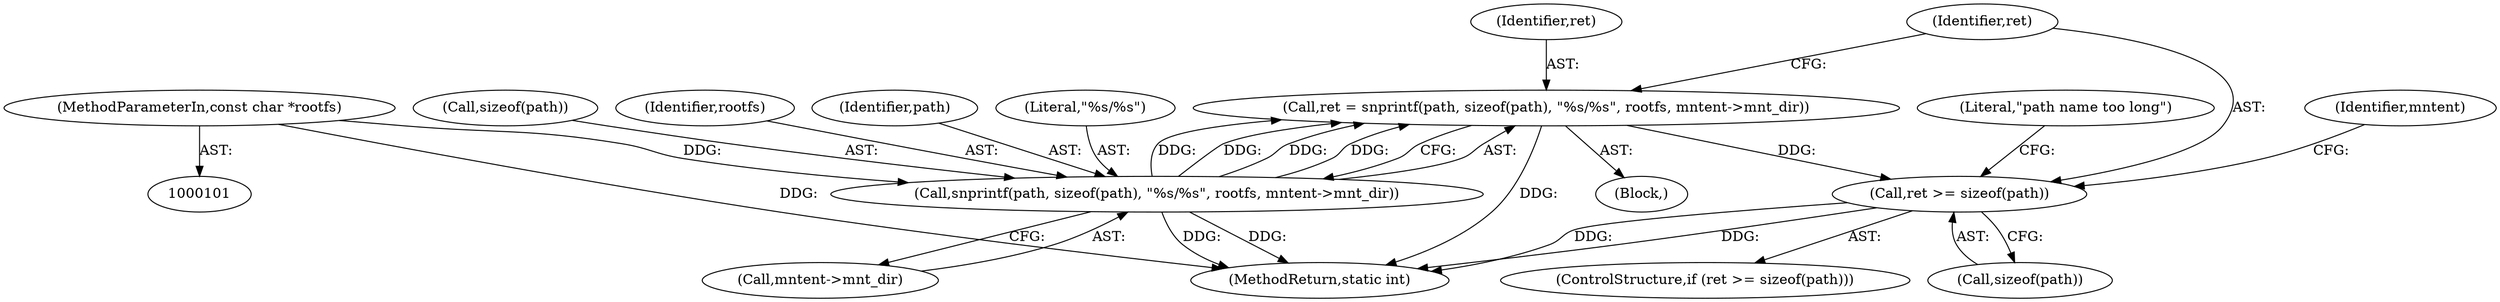 digraph "0_lxc_592fd47a6245508b79fe6ac819fe6d3b2c1289be_8@API" {
"1000119" [label="(Call,ret >= sizeof(path))"];
"1000107" [label="(Call,ret = snprintf(path, sizeof(path), \"%s/%s\", rootfs, mntent->mnt_dir))"];
"1000109" [label="(Call,snprintf(path, sizeof(path), \"%s/%s\", rootfs, mntent->mnt_dir))"];
"1000103" [label="(MethodParameterIn,const char *rootfs)"];
"1000115" [label="(Call,mntent->mnt_dir)"];
"1000133" [label="(MethodReturn,static int)"];
"1000104" [label="(Block,)"];
"1000131" [label="(Identifier,mntent)"];
"1000107" [label="(Call,ret = snprintf(path, sizeof(path), \"%s/%s\", rootfs, mntent->mnt_dir))"];
"1000109" [label="(Call,snprintf(path, sizeof(path), \"%s/%s\", rootfs, mntent->mnt_dir))"];
"1000125" [label="(Literal,\"path name too long\")"];
"1000111" [label="(Call,sizeof(path))"];
"1000114" [label="(Identifier,rootfs)"];
"1000110" [label="(Identifier,path)"];
"1000113" [label="(Literal,\"%s/%s\")"];
"1000120" [label="(Identifier,ret)"];
"1000103" [label="(MethodParameterIn,const char *rootfs)"];
"1000119" [label="(Call,ret >= sizeof(path))"];
"1000118" [label="(ControlStructure,if (ret >= sizeof(path)))"];
"1000121" [label="(Call,sizeof(path))"];
"1000108" [label="(Identifier,ret)"];
"1000119" -> "1000118"  [label="AST: "];
"1000119" -> "1000121"  [label="CFG: "];
"1000120" -> "1000119"  [label="AST: "];
"1000121" -> "1000119"  [label="AST: "];
"1000125" -> "1000119"  [label="CFG: "];
"1000131" -> "1000119"  [label="CFG: "];
"1000119" -> "1000133"  [label="DDG: "];
"1000119" -> "1000133"  [label="DDG: "];
"1000107" -> "1000119"  [label="DDG: "];
"1000107" -> "1000104"  [label="AST: "];
"1000107" -> "1000109"  [label="CFG: "];
"1000108" -> "1000107"  [label="AST: "];
"1000109" -> "1000107"  [label="AST: "];
"1000120" -> "1000107"  [label="CFG: "];
"1000107" -> "1000133"  [label="DDG: "];
"1000109" -> "1000107"  [label="DDG: "];
"1000109" -> "1000107"  [label="DDG: "];
"1000109" -> "1000107"  [label="DDG: "];
"1000109" -> "1000107"  [label="DDG: "];
"1000109" -> "1000115"  [label="CFG: "];
"1000110" -> "1000109"  [label="AST: "];
"1000111" -> "1000109"  [label="AST: "];
"1000113" -> "1000109"  [label="AST: "];
"1000114" -> "1000109"  [label="AST: "];
"1000115" -> "1000109"  [label="AST: "];
"1000109" -> "1000133"  [label="DDG: "];
"1000109" -> "1000133"  [label="DDG: "];
"1000103" -> "1000109"  [label="DDG: "];
"1000103" -> "1000101"  [label="AST: "];
"1000103" -> "1000133"  [label="DDG: "];
}
